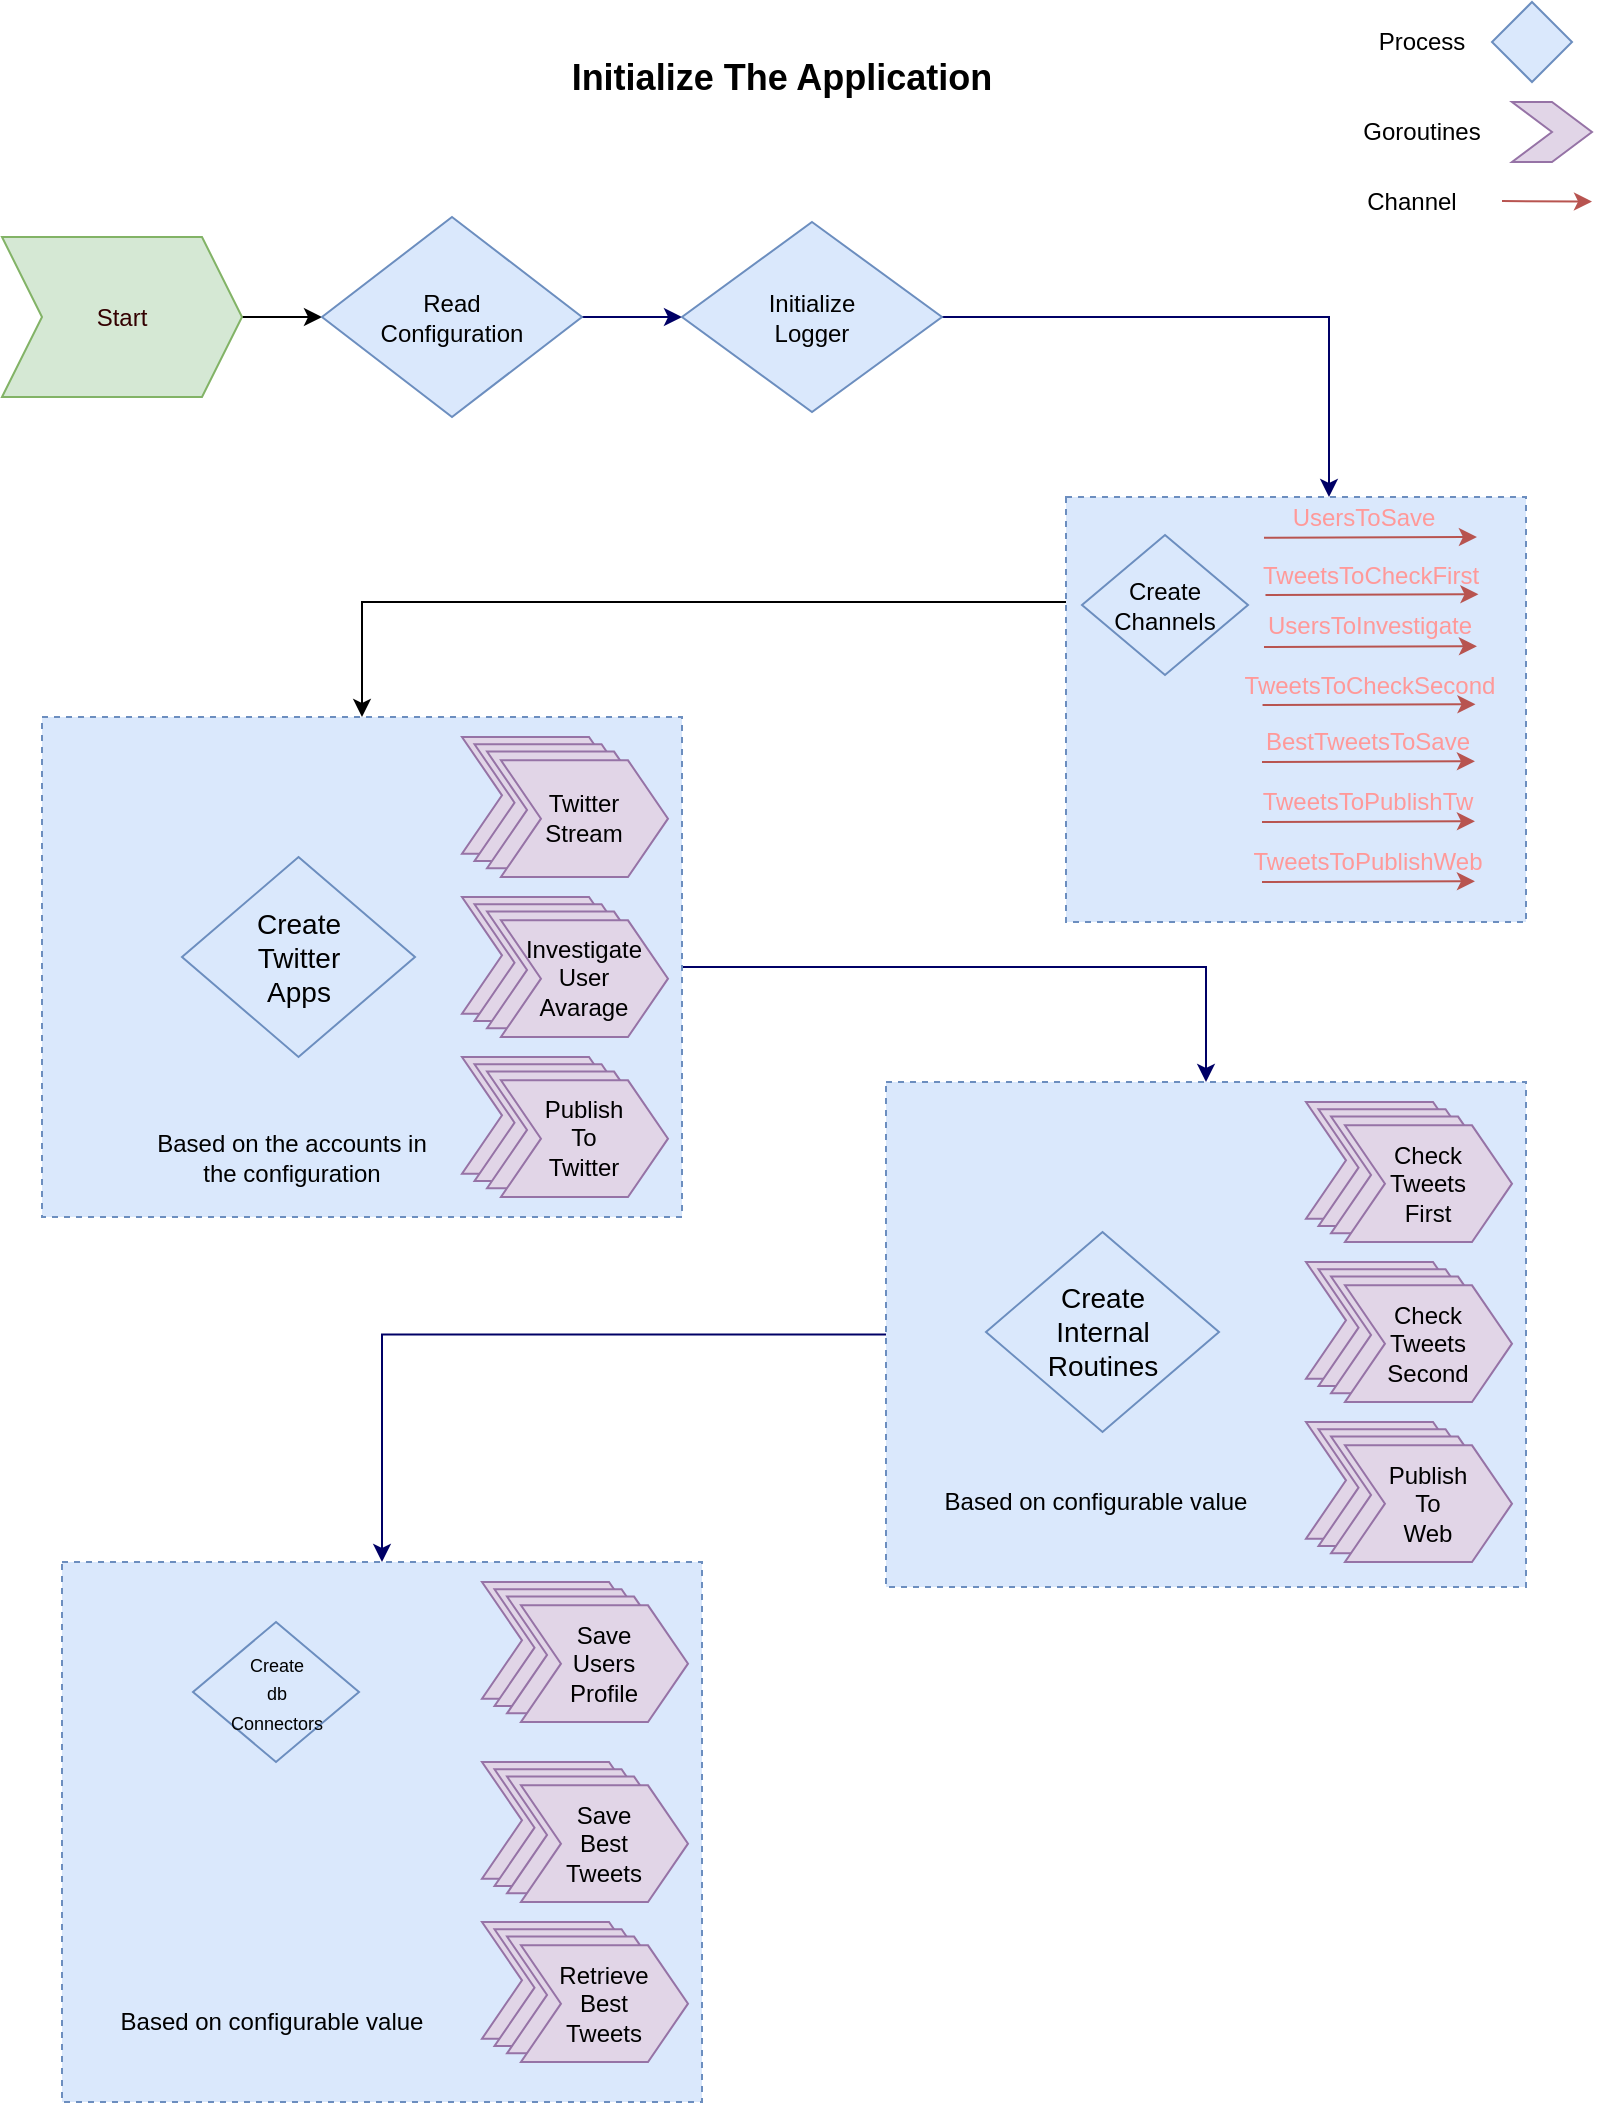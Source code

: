 <mxfile version="13.6.5"><diagram id="YDlFR9W1sTvtQzl_A0Z8" name="Page-1"><mxGraphModel dx="1350" dy="767" grid="1" gridSize="10" guides="1" tooltips="1" connect="1" arrows="1" fold="1" page="1" pageScale="1" pageWidth="850" pageHeight="1100" math="0" shadow="0"><root><mxCell id="0"/><mxCell id="1" parent="0"/><mxCell id="TZgv5TGEr5X37HEYZMD7-1" value="" style="rounded=0;whiteSpace=wrap;html=1;dashed=1;fillColor=#dae8fc;strokeColor=#6c8ebf;" vertex="1" parent="1"><mxGeometry x="57" y="800" width="320" height="270" as="geometry"/></mxCell><mxCell id="TZgv5TGEr5X37HEYZMD7-2" style="edgeStyle=orthogonalEdgeStyle;rounded=0;orthogonalLoop=1;jettySize=auto;html=1;exitX=0;exitY=0.5;exitDx=0;exitDy=0;entryX=0.5;entryY=0;entryDx=0;entryDy=0;strokeColor=#000066;" edge="1" parent="1" source="TZgv5TGEr5X37HEYZMD7-3" target="TZgv5TGEr5X37HEYZMD7-1"><mxGeometry relative="1" as="geometry"/></mxCell><mxCell id="TZgv5TGEr5X37HEYZMD7-3" value="" style="rounded=0;whiteSpace=wrap;html=1;dashed=1;fillColor=#dae8fc;strokeColor=#6c8ebf;" vertex="1" parent="1"><mxGeometry x="469" y="560" width="320" height="252.5" as="geometry"/></mxCell><mxCell id="TZgv5TGEr5X37HEYZMD7-90" style="edgeStyle=orthogonalEdgeStyle;rounded=0;orthogonalLoop=1;jettySize=auto;html=1;entryX=0.5;entryY=0;entryDx=0;entryDy=0;" edge="1" parent="1" source="TZgv5TGEr5X37HEYZMD7-4" target="TZgv5TGEr5X37HEYZMD7-17"><mxGeometry relative="1" as="geometry"><Array as="points"><mxPoint x="207" y="320"/></Array></mxGeometry></mxCell><mxCell id="TZgv5TGEr5X37HEYZMD7-4" value="" style="rounded=0;whiteSpace=wrap;html=1;dashed=1;fillColor=#dae8fc;strokeColor=#6c8ebf;" vertex="1" parent="1"><mxGeometry x="559" y="267.5" width="230" height="212.5" as="geometry"/></mxCell><mxCell id="TZgv5TGEr5X37HEYZMD7-5" value="" style="rhombus;whiteSpace=wrap;html=1;fillColor=#dae8fc;strokeColor=#6c8ebf;" vertex="1" parent="1"><mxGeometry x="772" y="20" width="40" height="40" as="geometry"/></mxCell><mxCell id="TZgv5TGEr5X37HEYZMD7-6" value="Process" style="text;html=1;strokeColor=none;fillColor=none;align=center;verticalAlign=middle;whiteSpace=wrap;rounded=0;" vertex="1" parent="1"><mxGeometry x="712" y="30" width="50" height="20" as="geometry"/></mxCell><mxCell id="TZgv5TGEr5X37HEYZMD7-7" value="Channel" style="text;html=1;strokeColor=none;fillColor=none;align=center;verticalAlign=middle;whiteSpace=wrap;rounded=0;" vertex="1" parent="1"><mxGeometry x="707" y="110" width="50" height="20" as="geometry"/></mxCell><mxCell id="TZgv5TGEr5X37HEYZMD7-8" value="" style="edgeStyle=orthogonalEdgeStyle;rounded=0;orthogonalLoop=1;jettySize=auto;html=1;" edge="1" parent="1" source="TZgv5TGEr5X37HEYZMD7-9" target="TZgv5TGEr5X37HEYZMD7-11"><mxGeometry relative="1" as="geometry"/></mxCell><mxCell id="TZgv5TGEr5X37HEYZMD7-9" value="&lt;div&gt;&lt;font color=&quot;#330000&quot;&gt;Start&lt;/font&gt;&lt;/div&gt;" style="shape=step;perimeter=stepPerimeter;whiteSpace=wrap;html=1;fixedSize=1;fillColor=#d5e8d4;strokeColor=#82b366;" vertex="1" parent="1"><mxGeometry x="27" y="137.5" width="120" height="80" as="geometry"/></mxCell><mxCell id="TZgv5TGEr5X37HEYZMD7-10" value="" style="edgeStyle=orthogonalEdgeStyle;rounded=0;orthogonalLoop=1;jettySize=auto;html=1;strokeColor=#000066;" edge="1" parent="1" source="TZgv5TGEr5X37HEYZMD7-11" target="TZgv5TGEr5X37HEYZMD7-15"><mxGeometry relative="1" as="geometry"/></mxCell><mxCell id="TZgv5TGEr5X37HEYZMD7-11" value="&lt;div&gt;Read&lt;/div&gt;&lt;div&gt;Configuration&lt;br&gt;&lt;/div&gt;" style="rhombus;whiteSpace=wrap;html=1;strokeColor=#6c8ebf;fillColor=#dae8fc;" vertex="1" parent="1"><mxGeometry x="187" y="127.5" width="130" height="100" as="geometry"/></mxCell><mxCell id="TZgv5TGEr5X37HEYZMD7-12" value="" style="shape=step;perimeter=stepPerimeter;whiteSpace=wrap;html=1;fixedSize=1;strokeColor=#9673a6;fillColor=#e1d5e7;" vertex="1" parent="1"><mxGeometry x="782" y="70" width="40" height="30" as="geometry"/></mxCell><mxCell id="TZgv5TGEr5X37HEYZMD7-13" value="Goroutines" style="text;html=1;strokeColor=none;fillColor=none;align=center;verticalAlign=middle;whiteSpace=wrap;rounded=0;" vertex="1" parent="1"><mxGeometry x="707" y="75" width="60" height="20" as="geometry"/></mxCell><mxCell id="TZgv5TGEr5X37HEYZMD7-14" style="edgeStyle=orthogonalEdgeStyle;rounded=0;orthogonalLoop=1;jettySize=auto;html=1;exitX=1;exitY=0.5;exitDx=0;exitDy=0;entryX=0.25;entryY=0;entryDx=0;entryDy=0;strokeColor=#000066;" edge="1" parent="1" source="TZgv5TGEr5X37HEYZMD7-15" target="TZgv5TGEr5X37HEYZMD7-43"><mxGeometry relative="1" as="geometry"/></mxCell><mxCell id="TZgv5TGEr5X37HEYZMD7-15" value="&lt;div&gt;Initialize&lt;/div&gt;&lt;div&gt;Logger&lt;br&gt;&lt;/div&gt;" style="rhombus;whiteSpace=wrap;html=1;strokeColor=#6c8ebf;fillColor=#dae8fc;" vertex="1" parent="1"><mxGeometry x="367" y="130" width="130" height="95" as="geometry"/></mxCell><mxCell id="TZgv5TGEr5X37HEYZMD7-16" style="edgeStyle=orthogonalEdgeStyle;rounded=0;orthogonalLoop=1;jettySize=auto;html=1;exitX=1;exitY=0.5;exitDx=0;exitDy=0;entryX=0.5;entryY=0;entryDx=0;entryDy=0;strokeColor=#000066;" edge="1" parent="1" source="TZgv5TGEr5X37HEYZMD7-17" target="TZgv5TGEr5X37HEYZMD7-3"><mxGeometry relative="1" as="geometry"/></mxCell><mxCell id="TZgv5TGEr5X37HEYZMD7-17" value="" style="rounded=0;whiteSpace=wrap;html=1;dashed=1;fillColor=#dae8fc;strokeColor=#6c8ebf;" vertex="1" parent="1"><mxGeometry x="47" y="377.5" width="320" height="250" as="geometry"/></mxCell><mxCell id="TZgv5TGEr5X37HEYZMD7-19" value="&lt;div&gt;Create&lt;/div&gt;&lt;div&gt;Channels&lt;br&gt;&lt;/div&gt;" style="rhombus;whiteSpace=wrap;html=1;strokeColor=#6c8ebf;fillColor=#dae8fc;" vertex="1" parent="1"><mxGeometry x="567" y="286.5" width="83" height="70" as="geometry"/></mxCell><mxCell id="TZgv5TGEr5X37HEYZMD7-20" value="&lt;font style=&quot;font-size: 18px&quot;&gt;&lt;b&gt;Initialize The Application&lt;/b&gt;&lt;/font&gt;" style="text;html=1;strokeColor=none;fillColor=none;align=center;verticalAlign=middle;whiteSpace=wrap;rounded=0;dashed=1;" vertex="1" parent="1"><mxGeometry x="242" y="47.5" width="350" height="20" as="geometry"/></mxCell><mxCell id="TZgv5TGEr5X37HEYZMD7-21" value="" style="group" vertex="1" connectable="0" parent="1"><mxGeometry x="257" y="387.5" width="103" height="70" as="geometry"/></mxCell><mxCell id="TZgv5TGEr5X37HEYZMD7-22" value="" style="shape=step;perimeter=stepPerimeter;whiteSpace=wrap;html=1;fixedSize=1;strokeColor=#9673a6;fillColor=#e1d5e7;" vertex="1" parent="TZgv5TGEr5X37HEYZMD7-21"><mxGeometry width="83.514" height="58.333" as="geometry"/></mxCell><mxCell id="TZgv5TGEr5X37HEYZMD7-23" value="" style="shape=step;perimeter=stepPerimeter;whiteSpace=wrap;html=1;fixedSize=1;strokeColor=#9673a6;fillColor=#e1d5e7;" vertex="1" parent="TZgv5TGEr5X37HEYZMD7-21"><mxGeometry x="6.264" y="3.646" width="83.514" height="58.333" as="geometry"/></mxCell><mxCell id="TZgv5TGEr5X37HEYZMD7-24" value="" style="shape=step;perimeter=stepPerimeter;whiteSpace=wrap;html=1;fixedSize=1;strokeColor=#9673a6;fillColor=#e1d5e7;" vertex="1" parent="TZgv5TGEr5X37HEYZMD7-21"><mxGeometry x="12.527" y="7.292" width="83.514" height="58.333" as="geometry"/></mxCell><mxCell id="TZgv5TGEr5X37HEYZMD7-25" value="&lt;div&gt;Twitter&lt;br&gt;Stream&lt;br&gt;&lt;/div&gt;" style="shape=step;perimeter=stepPerimeter;whiteSpace=wrap;html=1;fixedSize=1;strokeColor=#9673a6;fillColor=#e1d5e7;" vertex="1" parent="TZgv5TGEr5X37HEYZMD7-21"><mxGeometry x="19.486" y="11.667" width="83.514" height="58.333" as="geometry"/></mxCell><mxCell id="TZgv5TGEr5X37HEYZMD7-26" value="&lt;div&gt;&lt;font style=&quot;font-size: 14px&quot;&gt;Create&lt;/font&gt;&lt;/div&gt;&lt;div&gt;&lt;font style=&quot;font-size: 14px&quot; size=&quot;3&quot;&gt;Twitter&lt;/font&gt;&lt;/div&gt;&lt;div&gt;&lt;font style=&quot;font-size: 14px&quot; size=&quot;3&quot;&gt;Apps&lt;br&gt;&lt;/font&gt;&lt;/div&gt;" style="rhombus;whiteSpace=wrap;html=1;strokeColor=#6c8ebf;fillColor=#dae8fc;" vertex="1" parent="1"><mxGeometry x="117" y="447.5" width="116.5" height="100" as="geometry"/></mxCell><mxCell id="TZgv5TGEr5X37HEYZMD7-27" value="&lt;div&gt;&lt;font style=&quot;font-size: 9px&quot;&gt;Create&lt;/font&gt;&lt;/div&gt;&lt;div&gt;&lt;font style=&quot;font-size: 9px&quot;&gt;db&lt;/font&gt;&lt;/div&gt;&lt;div&gt;&lt;font style=&quot;font-size: 9px&quot;&gt;Connectors&lt;/font&gt;&lt;/div&gt;" style="rhombus;whiteSpace=wrap;html=1;strokeColor=#6c8ebf;fillColor=#dae8fc;" vertex="1" parent="1"><mxGeometry x="122.5" y="830" width="83" height="70" as="geometry"/></mxCell><mxCell id="TZgv5TGEr5X37HEYZMD7-28" value="" style="group" vertex="1" connectable="0" parent="1"><mxGeometry x="257" y="467.5" width="103" height="70" as="geometry"/></mxCell><mxCell id="TZgv5TGEr5X37HEYZMD7-29" value="" style="shape=step;perimeter=stepPerimeter;whiteSpace=wrap;html=1;fixedSize=1;strokeColor=#9673a6;fillColor=#e1d5e7;" vertex="1" parent="TZgv5TGEr5X37HEYZMD7-28"><mxGeometry width="83.514" height="58.333" as="geometry"/></mxCell><mxCell id="TZgv5TGEr5X37HEYZMD7-30" value="" style="shape=step;perimeter=stepPerimeter;whiteSpace=wrap;html=1;fixedSize=1;strokeColor=#9673a6;fillColor=#e1d5e7;" vertex="1" parent="TZgv5TGEr5X37HEYZMD7-28"><mxGeometry x="6.264" y="3.646" width="83.514" height="58.333" as="geometry"/></mxCell><mxCell id="TZgv5TGEr5X37HEYZMD7-31" value="" style="shape=step;perimeter=stepPerimeter;whiteSpace=wrap;html=1;fixedSize=1;strokeColor=#9673a6;fillColor=#e1d5e7;" vertex="1" parent="TZgv5TGEr5X37HEYZMD7-28"><mxGeometry x="12.527" y="7.292" width="83.514" height="58.333" as="geometry"/></mxCell><mxCell id="TZgv5TGEr5X37HEYZMD7-32" value="&lt;div&gt;Investigate&lt;/div&gt;&lt;div&gt;User&lt;/div&gt;&lt;div&gt;Avarage&lt;/div&gt;" style="shape=step;perimeter=stepPerimeter;whiteSpace=wrap;html=1;fixedSize=1;strokeColor=#9673a6;fillColor=#e1d5e7;" vertex="1" parent="TZgv5TGEr5X37HEYZMD7-28"><mxGeometry x="19.486" y="11.667" width="83.514" height="58.333" as="geometry"/></mxCell><mxCell id="TZgv5TGEr5X37HEYZMD7-33" value="" style="group" vertex="1" connectable="0" parent="1"><mxGeometry x="257" y="547.5" width="103" height="70" as="geometry"/></mxCell><mxCell id="TZgv5TGEr5X37HEYZMD7-34" value="" style="shape=step;perimeter=stepPerimeter;whiteSpace=wrap;html=1;fixedSize=1;strokeColor=#9673a6;fillColor=#e1d5e7;" vertex="1" parent="TZgv5TGEr5X37HEYZMD7-33"><mxGeometry width="83.514" height="58.333" as="geometry"/></mxCell><mxCell id="TZgv5TGEr5X37HEYZMD7-35" value="" style="shape=step;perimeter=stepPerimeter;whiteSpace=wrap;html=1;fixedSize=1;strokeColor=#9673a6;fillColor=#e1d5e7;" vertex="1" parent="TZgv5TGEr5X37HEYZMD7-33"><mxGeometry x="6.264" y="3.646" width="83.514" height="58.333" as="geometry"/></mxCell><mxCell id="TZgv5TGEr5X37HEYZMD7-36" value="" style="shape=step;perimeter=stepPerimeter;whiteSpace=wrap;html=1;fixedSize=1;strokeColor=#9673a6;fillColor=#e1d5e7;" vertex="1" parent="TZgv5TGEr5X37HEYZMD7-33"><mxGeometry x="12.527" y="7.292" width="83.514" height="58.333" as="geometry"/></mxCell><mxCell id="TZgv5TGEr5X37HEYZMD7-37" value="&lt;div&gt;Publish&lt;/div&gt;&lt;div&gt;To&lt;br&gt;Twitter&lt;br&gt;&lt;/div&gt;" style="shape=step;perimeter=stepPerimeter;whiteSpace=wrap;html=1;fixedSize=1;strokeColor=#9673a6;fillColor=#e1d5e7;" vertex="1" parent="TZgv5TGEr5X37HEYZMD7-33"><mxGeometry x="19.486" y="11.667" width="83.514" height="58.333" as="geometry"/></mxCell><mxCell id="TZgv5TGEr5X37HEYZMD7-38" value="&lt;div&gt;Based on the accounts in&lt;/div&gt;&lt;div&gt;the configuration&lt;br&gt;&lt;/div&gt;" style="rounded=0;whiteSpace=wrap;html=1;dashed=1;fillColor=none;strokeColor=none;" vertex="1" parent="1"><mxGeometry x="72" y="567.5" width="200" height="60" as="geometry"/></mxCell><mxCell id="TZgv5TGEr5X37HEYZMD7-39" value="" style="group" vertex="1" connectable="0" parent="1"><mxGeometry x="658.74" y="296.5" width="105" height="20" as="geometry"/></mxCell><mxCell id="TZgv5TGEr5X37HEYZMD7-40" value="&lt;div&gt;&lt;font color=&quot;#FF9999&quot;&gt;TweetsTo&lt;/font&gt;&lt;font color=&quot;#FF9999&quot;&gt;&lt;font color=&quot;#FF9999&quot;&gt;Check&lt;/font&gt;First&lt;br&gt;&lt;/font&gt;&lt;/div&gt;" style="text;html=1;strokeColor=none;fillColor=none;align=center;verticalAlign=middle;whiteSpace=wrap;rounded=0;dashed=1;" vertex="1" parent="TZgv5TGEr5X37HEYZMD7-39"><mxGeometry width="105" height="20" as="geometry"/></mxCell><mxCell id="TZgv5TGEr5X37HEYZMD7-41" value="" style="endArrow=classic;html=1;strokeColor=#b85450;entryX=1.014;entryY=0.982;entryDx=0;entryDy=0;entryPerimeter=0;fillColor=#f8cecc;" edge="1" parent="TZgv5TGEr5X37HEYZMD7-39" target="TZgv5TGEr5X37HEYZMD7-40"><mxGeometry width="50" height="50" relative="1" as="geometry"><mxPoint y="20" as="sourcePoint"/><mxPoint x="70" y="20" as="targetPoint"/></mxGeometry></mxCell><mxCell id="TZgv5TGEr5X37HEYZMD7-42" value="" style="group" vertex="1" connectable="0" parent="1"><mxGeometry x="658" y="267.5" width="106.47" height="20.36" as="geometry"/></mxCell><mxCell id="TZgv5TGEr5X37HEYZMD7-43" value="&lt;font color=&quot;#FF9999&quot;&gt;UsersToSave&lt;/font&gt;" style="text;html=1;strokeColor=none;fillColor=none;align=center;verticalAlign=middle;whiteSpace=wrap;rounded=0;dashed=1;" vertex="1" parent="TZgv5TGEr5X37HEYZMD7-42"><mxGeometry x="15" width="70" height="20" as="geometry"/></mxCell><mxCell id="TZgv5TGEr5X37HEYZMD7-44" value="" style="endArrow=classic;html=1;strokeColor=#b85450;entryX=1.014;entryY=0.982;entryDx=0;entryDy=0;entryPerimeter=0;fillColor=#f8cecc;" edge="1" parent="TZgv5TGEr5X37HEYZMD7-42"><mxGeometry width="50" height="50" relative="1" as="geometry"><mxPoint y="20.36" as="sourcePoint"/><mxPoint x="106.47" y="20.0" as="targetPoint"/></mxGeometry></mxCell><mxCell id="TZgv5TGEr5X37HEYZMD7-45" value="" style="group" vertex="1" connectable="0" parent="1"><mxGeometry x="658" y="322.14" width="113.24" height="50" as="geometry"/></mxCell><mxCell id="TZgv5TGEr5X37HEYZMD7-46" value="&lt;font color=&quot;#000066&quot;&gt;&lt;font color=&quot;#FF9999&quot;&gt;UsersToInvestigate &lt;/font&gt;&lt;br&gt;&lt;/font&gt;" style="text;html=1;strokeColor=none;fillColor=none;align=center;verticalAlign=middle;whiteSpace=wrap;rounded=0;dashed=1;" vertex="1" parent="TZgv5TGEr5X37HEYZMD7-45"><mxGeometry x="3.24" width="100" height="20" as="geometry"/></mxCell><mxCell id="TZgv5TGEr5X37HEYZMD7-47" value="" style="endArrow=classic;html=1;strokeColor=#b85450;entryX=1.014;entryY=0.982;entryDx=0;entryDy=0;entryPerimeter=0;fillColor=#f8cecc;" edge="1" parent="TZgv5TGEr5X37HEYZMD7-45"><mxGeometry width="50" height="50" relative="1" as="geometry"><mxPoint y="20.36" as="sourcePoint"/><mxPoint x="106.47" y="20.0" as="targetPoint"/></mxGeometry></mxCell><mxCell id="TZgv5TGEr5X37HEYZMD7-48" value="" style="group" vertex="1" connectable="0" parent="1"><mxGeometry x="657.27" y="351.5" width="106.47" height="20" as="geometry"/></mxCell><mxCell id="TZgv5TGEr5X37HEYZMD7-49" value="&lt;font color=&quot;#FF9999&quot;&gt;TweetsToCheckSecond&lt;/font&gt;" style="text;html=1;strokeColor=none;fillColor=none;align=center;verticalAlign=middle;whiteSpace=wrap;rounded=0;dashed=1;" vertex="1" parent="TZgv5TGEr5X37HEYZMD7-48"><mxGeometry x="3.24" width="100" height="20" as="geometry"/></mxCell><mxCell id="TZgv5TGEr5X37HEYZMD7-50" value="" style="endArrow=classic;html=1;strokeColor=#b85450;entryX=1.014;entryY=0.982;entryDx=0;entryDy=0;entryPerimeter=0;fillColor=#f8cecc;" edge="1" parent="TZgv5TGEr5X37HEYZMD7-48"><mxGeometry width="50" height="50" relative="1" as="geometry"><mxPoint y="20" as="sourcePoint"/><mxPoint x="106.47" y="19.64" as="targetPoint"/></mxGeometry></mxCell><mxCell id="TZgv5TGEr5X37HEYZMD7-51" value="&lt;div&gt;&lt;font style=&quot;font-size: 12px&quot;&gt;&lt;font style=&quot;font-size: 14px&quot;&gt;Create&lt;/font&gt;&lt;br&gt;&lt;/font&gt;&lt;/div&gt;&lt;div&gt;&lt;font style=&quot;font-size: 14px&quot;&gt;Internal&lt;/font&gt;&lt;/div&gt;&lt;div&gt;&lt;font style=&quot;font-size: 14px&quot;&gt;Routines&lt;br&gt;&lt;/font&gt;&lt;/div&gt;" style="rhombus;whiteSpace=wrap;html=1;strokeColor=#6c8ebf;fillColor=#dae8fc;" vertex="1" parent="1"><mxGeometry x="519" y="635" width="116.5" height="100" as="geometry"/></mxCell><mxCell id="TZgv5TGEr5X37HEYZMD7-52" value="" style="group" vertex="1" connectable="0" parent="1"><mxGeometry x="679" y="570" width="103" height="70" as="geometry"/></mxCell><mxCell id="TZgv5TGEr5X37HEYZMD7-53" value="" style="shape=step;perimeter=stepPerimeter;whiteSpace=wrap;html=1;fixedSize=1;strokeColor=#9673a6;fillColor=#e1d5e7;" vertex="1" parent="TZgv5TGEr5X37HEYZMD7-52"><mxGeometry width="83.514" height="58.333" as="geometry"/></mxCell><mxCell id="TZgv5TGEr5X37HEYZMD7-54" value="" style="shape=step;perimeter=stepPerimeter;whiteSpace=wrap;html=1;fixedSize=1;strokeColor=#9673a6;fillColor=#e1d5e7;" vertex="1" parent="TZgv5TGEr5X37HEYZMD7-52"><mxGeometry x="6.264" y="3.646" width="83.514" height="58.333" as="geometry"/></mxCell><mxCell id="TZgv5TGEr5X37HEYZMD7-55" value="" style="shape=step;perimeter=stepPerimeter;whiteSpace=wrap;html=1;fixedSize=1;strokeColor=#9673a6;fillColor=#e1d5e7;" vertex="1" parent="TZgv5TGEr5X37HEYZMD7-52"><mxGeometry x="12.527" y="7.292" width="83.514" height="58.333" as="geometry"/></mxCell><mxCell id="TZgv5TGEr5X37HEYZMD7-56" value="&lt;div&gt;Check&lt;/div&gt;&lt;div&gt;Tweets&lt;/div&gt;&lt;div&gt;First&lt;br&gt;&lt;/div&gt;" style="shape=step;perimeter=stepPerimeter;whiteSpace=wrap;html=1;fixedSize=1;strokeColor=#9673a6;fillColor=#e1d5e7;" vertex="1" parent="TZgv5TGEr5X37HEYZMD7-52"><mxGeometry x="19.486" y="11.667" width="83.514" height="58.333" as="geometry"/></mxCell><mxCell id="TZgv5TGEr5X37HEYZMD7-57" value="" style="group" vertex="1" connectable="0" parent="1"><mxGeometry x="679" y="650" width="103" height="70" as="geometry"/></mxCell><mxCell id="TZgv5TGEr5X37HEYZMD7-58" value="" style="shape=step;perimeter=stepPerimeter;whiteSpace=wrap;html=1;fixedSize=1;strokeColor=#9673a6;fillColor=#e1d5e7;" vertex="1" parent="TZgv5TGEr5X37HEYZMD7-57"><mxGeometry width="83.514" height="58.333" as="geometry"/></mxCell><mxCell id="TZgv5TGEr5X37HEYZMD7-59" value="" style="shape=step;perimeter=stepPerimeter;whiteSpace=wrap;html=1;fixedSize=1;strokeColor=#9673a6;fillColor=#e1d5e7;" vertex="1" parent="TZgv5TGEr5X37HEYZMD7-57"><mxGeometry x="6.264" y="3.646" width="83.514" height="58.333" as="geometry"/></mxCell><mxCell id="TZgv5TGEr5X37HEYZMD7-60" value="" style="shape=step;perimeter=stepPerimeter;whiteSpace=wrap;html=1;fixedSize=1;strokeColor=#9673a6;fillColor=#e1d5e7;" vertex="1" parent="TZgv5TGEr5X37HEYZMD7-57"><mxGeometry x="12.527" y="7.292" width="83.514" height="58.333" as="geometry"/></mxCell><mxCell id="TZgv5TGEr5X37HEYZMD7-61" value="&lt;div&gt;Check&lt;/div&gt;&lt;div&gt;Tweets&lt;/div&gt;&lt;div&gt;Second&lt;br&gt;&lt;/div&gt;" style="shape=step;perimeter=stepPerimeter;whiteSpace=wrap;html=1;fixedSize=1;strokeColor=#9673a6;fillColor=#e1d5e7;" vertex="1" parent="TZgv5TGEr5X37HEYZMD7-57"><mxGeometry x="19.486" y="11.667" width="83.514" height="58.333" as="geometry"/></mxCell><mxCell id="TZgv5TGEr5X37HEYZMD7-62" value="" style="group" vertex="1" connectable="0" parent="1"><mxGeometry x="679" y="730" width="103" height="70" as="geometry"/></mxCell><mxCell id="TZgv5TGEr5X37HEYZMD7-63" value="" style="shape=step;perimeter=stepPerimeter;whiteSpace=wrap;html=1;fixedSize=1;strokeColor=#9673a6;fillColor=#e1d5e7;" vertex="1" parent="TZgv5TGEr5X37HEYZMD7-62"><mxGeometry width="83.514" height="58.333" as="geometry"/></mxCell><mxCell id="TZgv5TGEr5X37HEYZMD7-64" value="" style="shape=step;perimeter=stepPerimeter;whiteSpace=wrap;html=1;fixedSize=1;strokeColor=#9673a6;fillColor=#e1d5e7;" vertex="1" parent="TZgv5TGEr5X37HEYZMD7-62"><mxGeometry x="6.264" y="3.646" width="83.514" height="58.333" as="geometry"/></mxCell><mxCell id="TZgv5TGEr5X37HEYZMD7-65" value="" style="shape=step;perimeter=stepPerimeter;whiteSpace=wrap;html=1;fixedSize=1;strokeColor=#9673a6;fillColor=#e1d5e7;" vertex="1" parent="TZgv5TGEr5X37HEYZMD7-62"><mxGeometry x="12.527" y="7.292" width="83.514" height="58.333" as="geometry"/></mxCell><mxCell id="TZgv5TGEr5X37HEYZMD7-66" value="&lt;div&gt;Publish&lt;/div&gt;&lt;div&gt;To&lt;/div&gt;&lt;div&gt;Web&lt;br&gt;&lt;/div&gt;" style="shape=step;perimeter=stepPerimeter;whiteSpace=wrap;html=1;fixedSize=1;strokeColor=#9673a6;fillColor=#e1d5e7;" vertex="1" parent="TZgv5TGEr5X37HEYZMD7-62"><mxGeometry x="19.486" y="11.667" width="83.514" height="58.333" as="geometry"/></mxCell><mxCell id="TZgv5TGEr5X37HEYZMD7-67" value="&lt;div&gt;Based on configurable value&lt;br&gt;&lt;/div&gt;" style="rounded=0;whiteSpace=wrap;html=1;dashed=1;fillColor=none;strokeColor=none;" vertex="1" parent="1"><mxGeometry x="479" y="740" width="190" height="60" as="geometry"/></mxCell><mxCell id="TZgv5TGEr5X37HEYZMD7-68" value="" style="group" vertex="1" connectable="0" parent="1"><mxGeometry x="267" y="810" width="103" height="70" as="geometry"/></mxCell><mxCell id="TZgv5TGEr5X37HEYZMD7-69" value="" style="shape=step;perimeter=stepPerimeter;whiteSpace=wrap;html=1;fixedSize=1;strokeColor=#9673a6;fillColor=#e1d5e7;" vertex="1" parent="TZgv5TGEr5X37HEYZMD7-68"><mxGeometry width="83.514" height="58.333" as="geometry"/></mxCell><mxCell id="TZgv5TGEr5X37HEYZMD7-70" value="" style="shape=step;perimeter=stepPerimeter;whiteSpace=wrap;html=1;fixedSize=1;strokeColor=#9673a6;fillColor=#e1d5e7;" vertex="1" parent="TZgv5TGEr5X37HEYZMD7-68"><mxGeometry x="6.264" y="3.646" width="83.514" height="58.333" as="geometry"/></mxCell><mxCell id="TZgv5TGEr5X37HEYZMD7-71" value="" style="shape=step;perimeter=stepPerimeter;whiteSpace=wrap;html=1;fixedSize=1;strokeColor=#9673a6;fillColor=#e1d5e7;" vertex="1" parent="TZgv5TGEr5X37HEYZMD7-68"><mxGeometry x="12.527" y="7.292" width="83.514" height="58.333" as="geometry"/></mxCell><mxCell id="TZgv5TGEr5X37HEYZMD7-72" value="&lt;div&gt;Save&lt;/div&gt;&lt;div&gt;Users&lt;/div&gt;&lt;div&gt;Profile&lt;br&gt;&lt;/div&gt;" style="shape=step;perimeter=stepPerimeter;whiteSpace=wrap;html=1;fixedSize=1;strokeColor=#9673a6;fillColor=#e1d5e7;" vertex="1" parent="TZgv5TGEr5X37HEYZMD7-68"><mxGeometry x="19.486" y="11.667" width="83.514" height="58.333" as="geometry"/></mxCell><mxCell id="TZgv5TGEr5X37HEYZMD7-73" value="" style="group" vertex="1" connectable="0" parent="1"><mxGeometry x="267" y="900" width="103" height="70" as="geometry"/></mxCell><mxCell id="TZgv5TGEr5X37HEYZMD7-74" value="" style="shape=step;perimeter=stepPerimeter;whiteSpace=wrap;html=1;fixedSize=1;strokeColor=#9673a6;fillColor=#e1d5e7;" vertex="1" parent="TZgv5TGEr5X37HEYZMD7-73"><mxGeometry width="83.514" height="58.333" as="geometry"/></mxCell><mxCell id="TZgv5TGEr5X37HEYZMD7-75" value="" style="shape=step;perimeter=stepPerimeter;whiteSpace=wrap;html=1;fixedSize=1;strokeColor=#9673a6;fillColor=#e1d5e7;" vertex="1" parent="TZgv5TGEr5X37HEYZMD7-73"><mxGeometry x="6.264" y="3.646" width="83.514" height="58.333" as="geometry"/></mxCell><mxCell id="TZgv5TGEr5X37HEYZMD7-76" value="" style="shape=step;perimeter=stepPerimeter;whiteSpace=wrap;html=1;fixedSize=1;strokeColor=#9673a6;fillColor=#e1d5e7;" vertex="1" parent="TZgv5TGEr5X37HEYZMD7-73"><mxGeometry x="12.527" y="7.292" width="83.514" height="58.333" as="geometry"/></mxCell><mxCell id="TZgv5TGEr5X37HEYZMD7-77" value="&lt;div&gt;Save&lt;/div&gt;Best&lt;br&gt;Tweets" style="shape=step;perimeter=stepPerimeter;whiteSpace=wrap;html=1;fixedSize=1;strokeColor=#9673a6;fillColor=#e1d5e7;" vertex="1" parent="TZgv5TGEr5X37HEYZMD7-73"><mxGeometry x="19.486" y="11.667" width="83.514" height="58.333" as="geometry"/></mxCell><mxCell id="TZgv5TGEr5X37HEYZMD7-78" value="&lt;div&gt;Based on configurable value&lt;br&gt;&lt;/div&gt;" style="rounded=0;whiteSpace=wrap;html=1;dashed=1;fillColor=none;strokeColor=none;" vertex="1" parent="1"><mxGeometry x="67" y="1000" width="190" height="60" as="geometry"/></mxCell><mxCell id="TZgv5TGEr5X37HEYZMD7-79" value="" style="endArrow=classic;html=1;strokeColor=#b85450;entryX=1.014;entryY=0.982;entryDx=0;entryDy=0;entryPerimeter=0;fillColor=#f8cecc;" edge="1" parent="1"><mxGeometry width="50" height="50" relative="1" as="geometry"><mxPoint x="777" y="119.5" as="sourcePoint"/><mxPoint x="822.0" y="119.8" as="targetPoint"/></mxGeometry></mxCell><mxCell id="TZgv5TGEr5X37HEYZMD7-80" value="" style="group" vertex="1" connectable="0" parent="1"><mxGeometry x="657" y="380" width="106.47" height="20" as="geometry"/></mxCell><mxCell id="TZgv5TGEr5X37HEYZMD7-81" value="&lt;font color=&quot;#FF9999&quot;&gt;BestTweetsToSave&lt;/font&gt;" style="text;html=1;strokeColor=none;fillColor=none;align=center;verticalAlign=middle;whiteSpace=wrap;rounded=0;dashed=1;" vertex="1" parent="TZgv5TGEr5X37HEYZMD7-80"><mxGeometry x="3.24" width="100" height="20" as="geometry"/></mxCell><mxCell id="TZgv5TGEr5X37HEYZMD7-82" value="" style="endArrow=classic;html=1;strokeColor=#b85450;entryX=1.014;entryY=0.982;entryDx=0;entryDy=0;entryPerimeter=0;fillColor=#f8cecc;" edge="1" parent="TZgv5TGEr5X37HEYZMD7-80"><mxGeometry width="50" height="50" relative="1" as="geometry"><mxPoint y="20" as="sourcePoint"/><mxPoint x="106.47" y="19.64" as="targetPoint"/></mxGeometry></mxCell><mxCell id="TZgv5TGEr5X37HEYZMD7-83" value="" style="group" vertex="1" connectable="0" parent="1"><mxGeometry x="657" y="410" width="106.47" height="20" as="geometry"/></mxCell><mxCell id="TZgv5TGEr5X37HEYZMD7-84" value="&lt;div&gt;&lt;font color=&quot;#FF9999&quot;&gt;TweetsToPublishTw&lt;/font&gt;&lt;/div&gt;" style="text;html=1;strokeColor=none;fillColor=none;align=center;verticalAlign=middle;whiteSpace=wrap;rounded=0;dashed=1;" vertex="1" parent="TZgv5TGEr5X37HEYZMD7-83"><mxGeometry x="3.24" width="100" height="20" as="geometry"/></mxCell><mxCell id="TZgv5TGEr5X37HEYZMD7-85" value="" style="endArrow=classic;html=1;strokeColor=#b85450;entryX=1.014;entryY=0.982;entryDx=0;entryDy=0;entryPerimeter=0;fillColor=#f8cecc;" edge="1" parent="TZgv5TGEr5X37HEYZMD7-83"><mxGeometry width="50" height="50" relative="1" as="geometry"><mxPoint y="20" as="sourcePoint"/><mxPoint x="106.47" y="19.64" as="targetPoint"/></mxGeometry></mxCell><mxCell id="TZgv5TGEr5X37HEYZMD7-86" value="" style="group" vertex="1" connectable="0" parent="1"><mxGeometry x="657" y="440" width="106.47" height="20" as="geometry"/></mxCell><mxCell id="TZgv5TGEr5X37HEYZMD7-87" value="&lt;div&gt;&lt;font color=&quot;#FF9999&quot;&gt;TweetsToPublishWeb&lt;/font&gt;&lt;/div&gt;" style="text;html=1;strokeColor=none;fillColor=none;align=center;verticalAlign=middle;whiteSpace=wrap;rounded=0;dashed=1;" vertex="1" parent="TZgv5TGEr5X37HEYZMD7-86"><mxGeometry x="3.24" width="100" height="20" as="geometry"/></mxCell><mxCell id="TZgv5TGEr5X37HEYZMD7-88" value="" style="endArrow=classic;html=1;strokeColor=#b85450;entryX=1.014;entryY=0.982;entryDx=0;entryDy=0;entryPerimeter=0;fillColor=#f8cecc;" edge="1" parent="TZgv5TGEr5X37HEYZMD7-86"><mxGeometry width="50" height="50" relative="1" as="geometry"><mxPoint y="20" as="sourcePoint"/><mxPoint x="106.47" y="19.64" as="targetPoint"/></mxGeometry></mxCell><mxCell id="TZgv5TGEr5X37HEYZMD7-91" value="" style="group" vertex="1" connectable="0" parent="1"><mxGeometry x="267" y="980" width="103" height="70" as="geometry"/></mxCell><mxCell id="TZgv5TGEr5X37HEYZMD7-92" value="" style="shape=step;perimeter=stepPerimeter;whiteSpace=wrap;html=1;fixedSize=1;strokeColor=#9673a6;fillColor=#e1d5e7;" vertex="1" parent="TZgv5TGEr5X37HEYZMD7-91"><mxGeometry width="83.514" height="58.333" as="geometry"/></mxCell><mxCell id="TZgv5TGEr5X37HEYZMD7-93" value="" style="shape=step;perimeter=stepPerimeter;whiteSpace=wrap;html=1;fixedSize=1;strokeColor=#9673a6;fillColor=#e1d5e7;" vertex="1" parent="TZgv5TGEr5X37HEYZMD7-91"><mxGeometry x="6.264" y="3.646" width="83.514" height="58.333" as="geometry"/></mxCell><mxCell id="TZgv5TGEr5X37HEYZMD7-94" value="" style="shape=step;perimeter=stepPerimeter;whiteSpace=wrap;html=1;fixedSize=1;strokeColor=#9673a6;fillColor=#e1d5e7;" vertex="1" parent="TZgv5TGEr5X37HEYZMD7-91"><mxGeometry x="12.527" y="7.292" width="83.514" height="58.333" as="geometry"/></mxCell><mxCell id="TZgv5TGEr5X37HEYZMD7-95" value="&lt;div&gt;Retrieve&lt;/div&gt;Best&lt;br&gt;Tweets" style="shape=step;perimeter=stepPerimeter;whiteSpace=wrap;html=1;fixedSize=1;strokeColor=#9673a6;fillColor=#e1d5e7;" vertex="1" parent="TZgv5TGEr5X37HEYZMD7-91"><mxGeometry x="19.486" y="11.667" width="83.514" height="58.333" as="geometry"/></mxCell></root></mxGraphModel></diagram></mxfile>